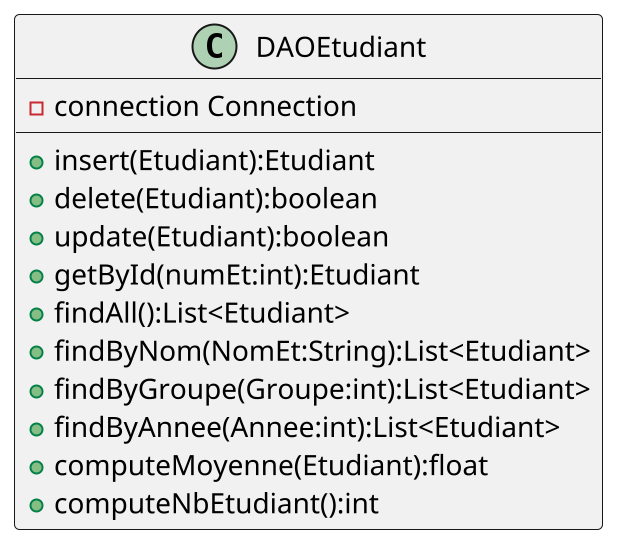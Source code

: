 @startuml
scale 2
class DAOEtudiant{
- connection Connection
+insert(Etudiant):Etudiant
+delete(Etudiant):boolean
+update(Etudiant):boolean
+getById(numEt:int):Etudiant
+findAll():List<Etudiant>
+findByNom(NomEt:String):List<Etudiant>
+findByGroupe(Groupe:int):List<Etudiant>
+findByAnnee(Annee:int):List<Etudiant>
+computeMoyenne(Etudiant):float
+computeNbEtudiant():int
}

@enduml